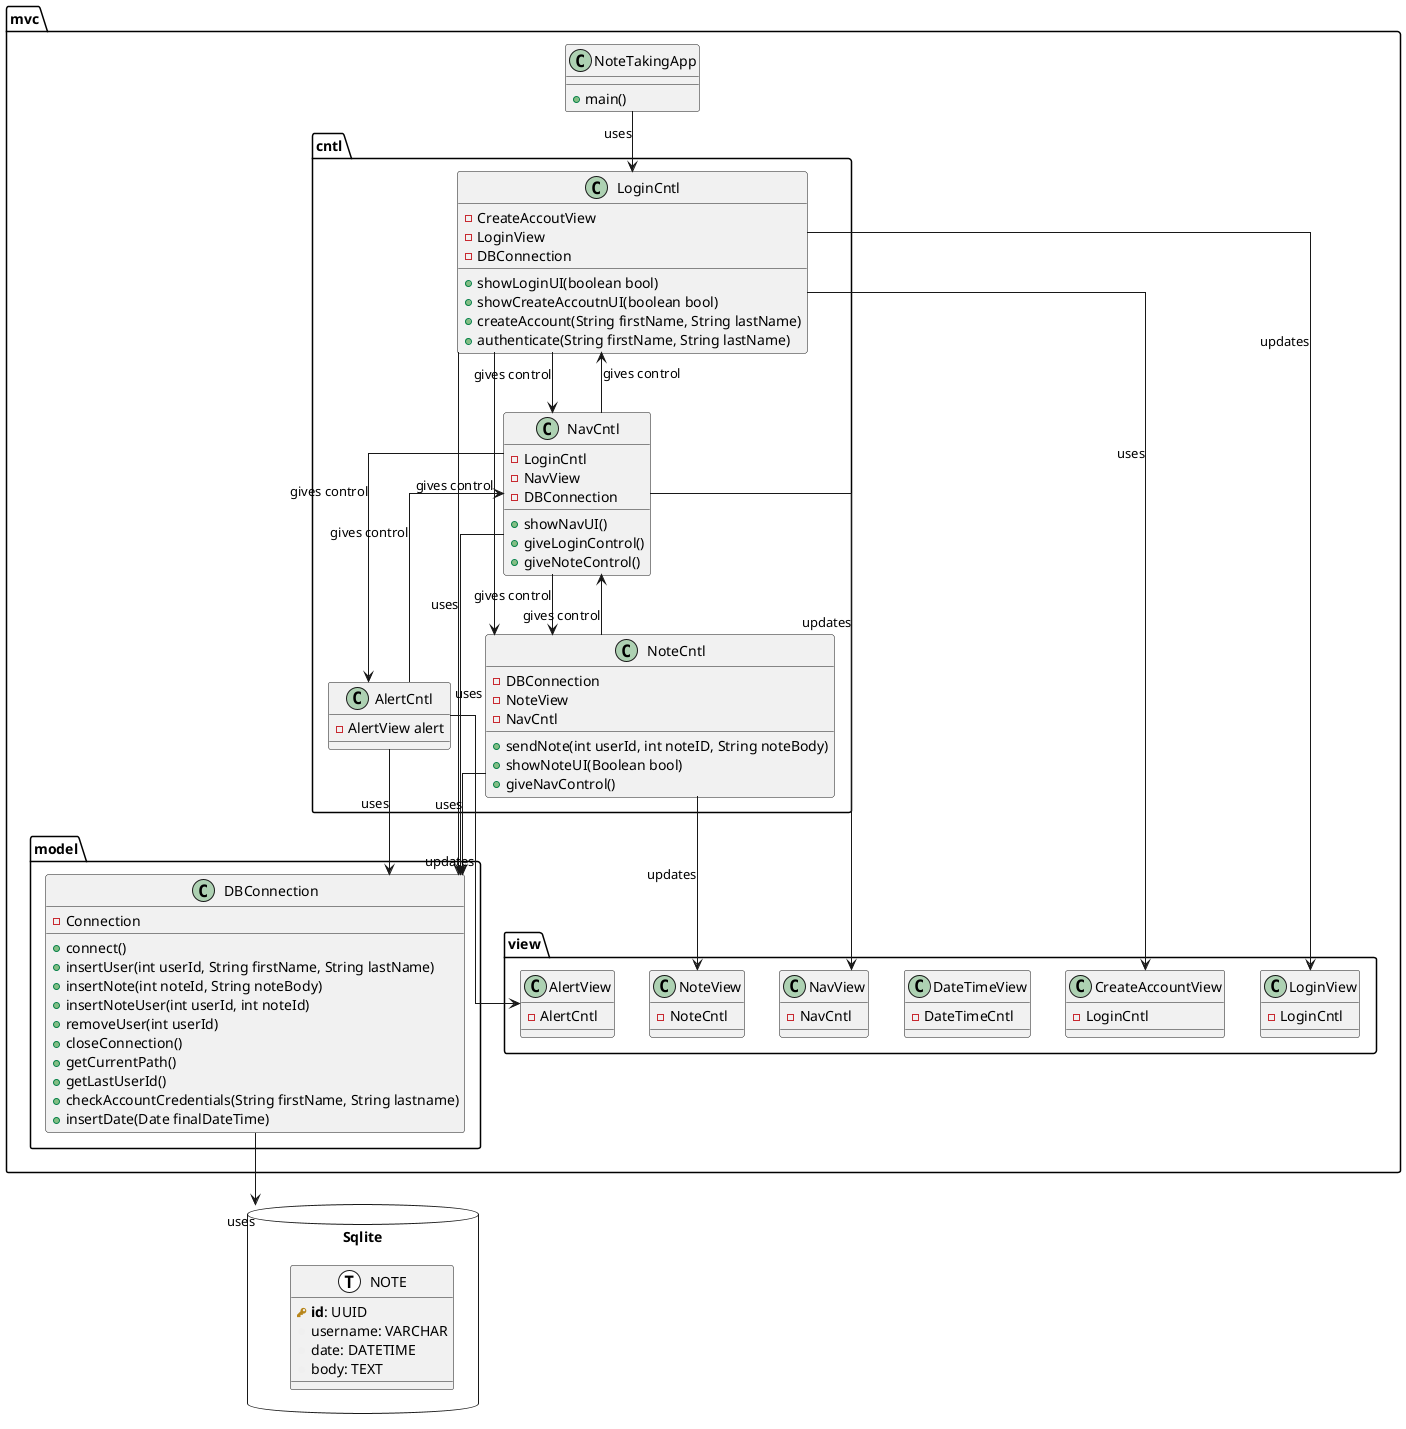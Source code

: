 @startuml

package mvc {
	class NoteTakingApp {
		+ main()
	} 
}

package mvc.cntl {
	class LoginCntl {
		- CreateAccoutView
		- LoginView
		- DBConnection
		+ showLoginUI(boolean bool)
		+ showCreateAccoutnUI(boolean bool)
		+ createAccount(String firstName, String lastName)
		+ authenticate(String firstName, String lastName)
	}
	class NavCntl {
		- LoginCntl
		- NavView
		- DBConnection
		+ showNavUI()
		+ giveLoginControl()
		+ giveNoteControl()
	}
	class NoteCntl {
		- DBConnection
		- NoteView
		- NavCntl
		+ sendNote(int userId, int noteID, String noteBody)
		+ showNoteUI(Boolean bool)
		+ giveNavControl()
	}
	class AlertCntl {
		- AlertView alert
	}
}

package mvc.model {
	class DBConnection {
		- Connection
		+ connect()
		+ insertUser(int userId, String firstName, String lastName)
		+ insertNote(int noteId, String noteBody)
		+ insertNoteUser(int userId, int noteId)
		+ removeUser(int userId)
		+ closeConnection()
		+ getCurrentPath()
		+ getLastUserId()
		+ checkAccountCredentials(String firstName, String lastname)
		+ insertDate(Date finalDateTime)
	}
}

package mvc.view {
	class CreateAccountView {
		- LoginCntl
	}
	class LoginView {
		- LoginCntl
	}
	class DateTimeView {
		- DateTimeCntl
	}
	class NavView {
		- NavCntl
	}
	class NoteView {
		- NoteCntl
	}
	class AlertView {
		- AlertCntl
	}
}

database "Sqlite" {
	!define primary_key(x) <b><color:#b8861b><&key></color> x</b>
	!define foreign_key(x) <color:#aaaaaa><&key></color> x
	!define column(x) <color:#efefef><&media-record></color> x
	!define table(x) entity x << (T, white) >>

	table( NOTE ) {
		primary_key( id ): UUID 
		column( username ): VARCHAR
		column( date ): DATETIME
		column( body ): TEXT
	}
}

skinparam linetype polyline 
skinparam linetype ortho

NoteTakingApp --> LoginCntl : uses
LoginCntl --> CreateAccountView : uses
LoginCntl --> LoginView : updates
LoginCntl --> DBConnection : uses 
LoginCntl --> NoteCntl : gives control
DBConnection --> Sqlite : uses
LoginCntl --> NavCntl : gives control

NavCntl --> NavView : updates
NavCntl --> DBConnection : uses
NavCntl --> NoteCntl : gives control
NavCntl --> AlertCntl : gives control
NavCntl --> LoginCntl : gives control

NoteCntl --> NoteView : updates
NoteCntl --> DBConnection : uses
NoteCntl --> NavCntl : gives control

AlertCntl --> AlertView : updates
AlertCntl --> DBConnection : uses
AlertCntl --> NavCntl : gives control

@enduml
